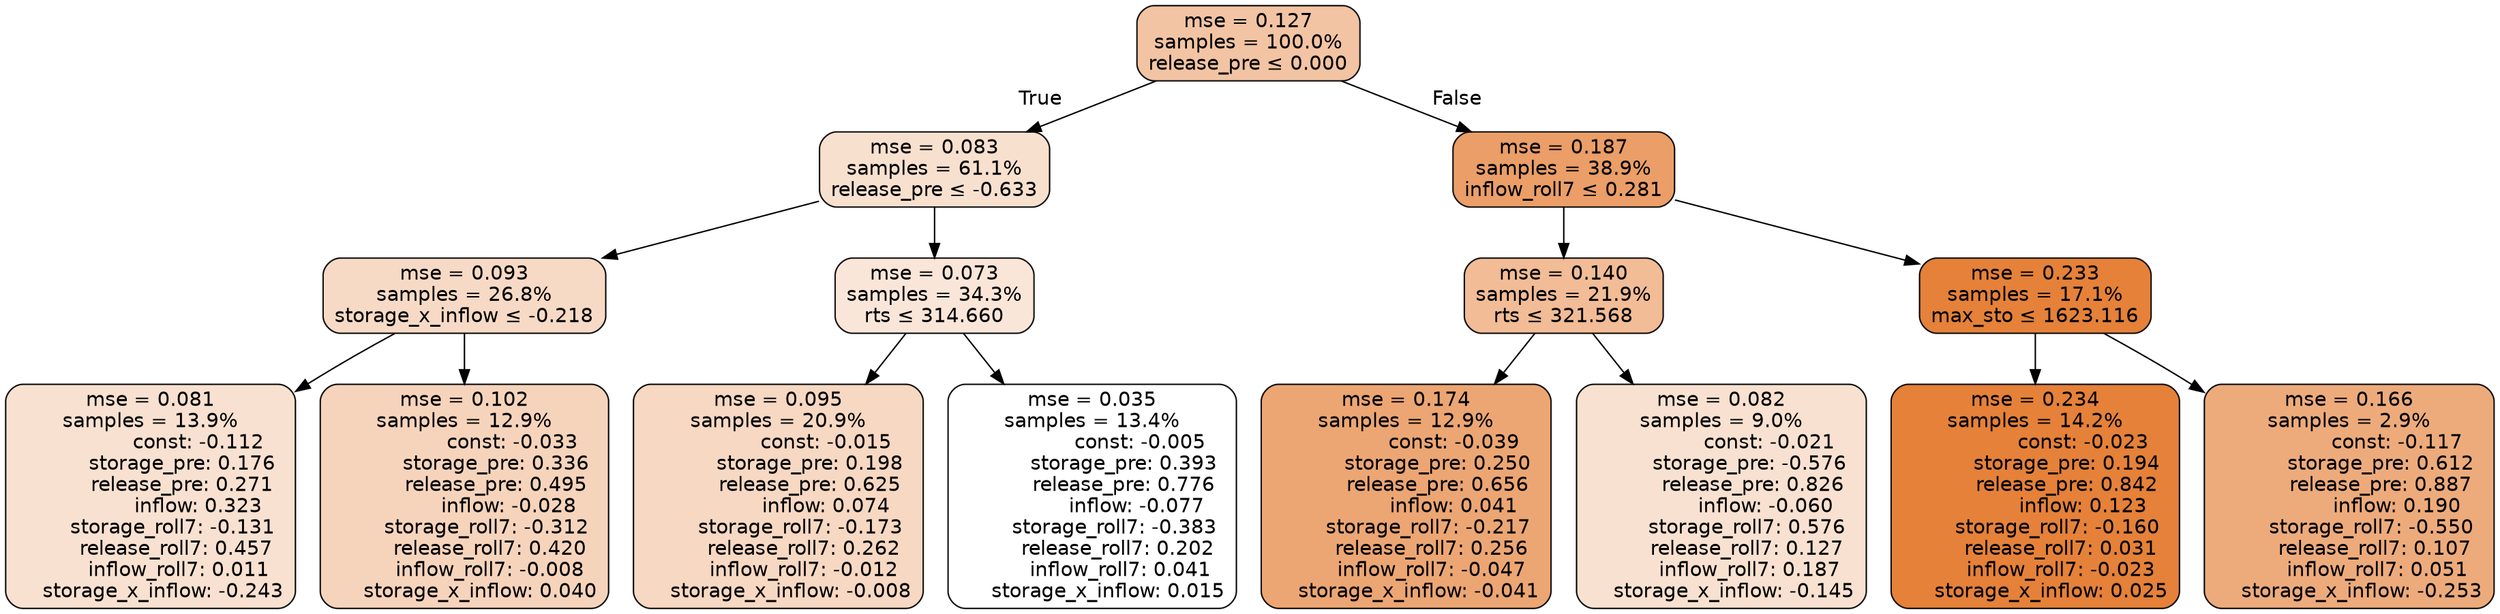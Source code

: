 digraph tree {
bgcolor="transparent"
node [shape=rectangle, style="filled, rounded", color="black", fontname=helvetica] ;
edge [fontname=helvetica] ;
	"0" [label="mse = 0.127
samples = 100.0%
release_pre &le; 0.000", fillcolor="#f2c4a3"]
	"1" [label="mse = 0.083
samples = 61.1%
release_pre &le; -0.633", fillcolor="#f8e0cf"]
	"2" [label="mse = 0.093
samples = 26.8%
storage_x_inflow &le; -0.218", fillcolor="#f7dac5"]
	"3" [label="mse = 0.081
samples = 13.9%
               const: -0.112
          storage_pre: 0.176
          release_pre: 0.271
               inflow: 0.323
       storage_roll7: -0.131
        release_roll7: 0.457
         inflow_roll7: 0.011
    storage_x_inflow: -0.243", fillcolor="#f8e1d0"]
	"4" [label="mse = 0.102
samples = 12.9%
               const: -0.033
          storage_pre: 0.336
          release_pre: 0.495
              inflow: -0.028
       storage_roll7: -0.312
        release_roll7: 0.420
        inflow_roll7: -0.008
     storage_x_inflow: 0.040", fillcolor="#f6d4bc"]
	"5" [label="mse = 0.073
samples = 34.3%
rts &le; 314.660", fillcolor="#fae6d9"]
	"6" [label="mse = 0.095
samples = 20.9%
               const: -0.015
          storage_pre: 0.198
          release_pre: 0.625
               inflow: 0.074
       storage_roll7: -0.173
        release_roll7: 0.262
        inflow_roll7: -0.012
    storage_x_inflow: -0.008", fillcolor="#f7d8c2"]
	"7" [label="mse = 0.035
samples = 13.4%
               const: -0.005
          storage_pre: 0.393
          release_pre: 0.776
              inflow: -0.077
       storage_roll7: -0.383
        release_roll7: 0.202
         inflow_roll7: 0.041
     storage_x_inflow: 0.015", fillcolor="#ffffff"]
	"8" [label="mse = 0.187
samples = 38.9%
inflow_roll7 &le; 0.281", fillcolor="#eb9e67"]
	"9" [label="mse = 0.140
samples = 21.9%
rts &le; 321.568", fillcolor="#f1bc96"]
	"10" [label="mse = 0.174
samples = 12.9%
               const: -0.039
          storage_pre: 0.250
          release_pre: 0.656
               inflow: 0.041
       storage_roll7: -0.217
        release_roll7: 0.256
        inflow_roll7: -0.047
    storage_x_inflow: -0.041", fillcolor="#eca673"]
	"11" [label="mse = 0.082
samples = 9.0%
               const: -0.021
         storage_pre: -0.576
          release_pre: 0.826
              inflow: -0.060
        storage_roll7: 0.576
        release_roll7: 0.127
         inflow_roll7: 0.187
    storage_x_inflow: -0.145", fillcolor="#f8e1d0"]
	"12" [label="mse = 0.233
samples = 17.1%
max_sto &le; 1623.116", fillcolor="#e58139"]
	"13" [label="mse = 0.234
samples = 14.2%
               const: -0.023
          storage_pre: 0.194
          release_pre: 0.842
               inflow: 0.123
       storage_roll7: -0.160
        release_roll7: 0.031
        inflow_roll7: -0.023
     storage_x_inflow: 0.025", fillcolor="#e58139"]
	"14" [label="mse = 0.166
samples = 2.9%
               const: -0.117
          storage_pre: 0.612
          release_pre: 0.887
               inflow: 0.190
       storage_roll7: -0.550
        release_roll7: 0.107
         inflow_roll7: 0.051
    storage_x_inflow: -0.253", fillcolor="#edab7c"]

	"0" -> "1" [labeldistance=2.5, labelangle=45, headlabel="True"]
	"1" -> "2"
	"2" -> "3"
	"2" -> "4"
	"1" -> "5"
	"5" -> "6"
	"5" -> "7"
	"0" -> "8" [labeldistance=2.5, labelangle=-45, headlabel="False"]
	"8" -> "9"
	"9" -> "10"
	"9" -> "11"
	"8" -> "12"
	"12" -> "13"
	"12" -> "14"
}